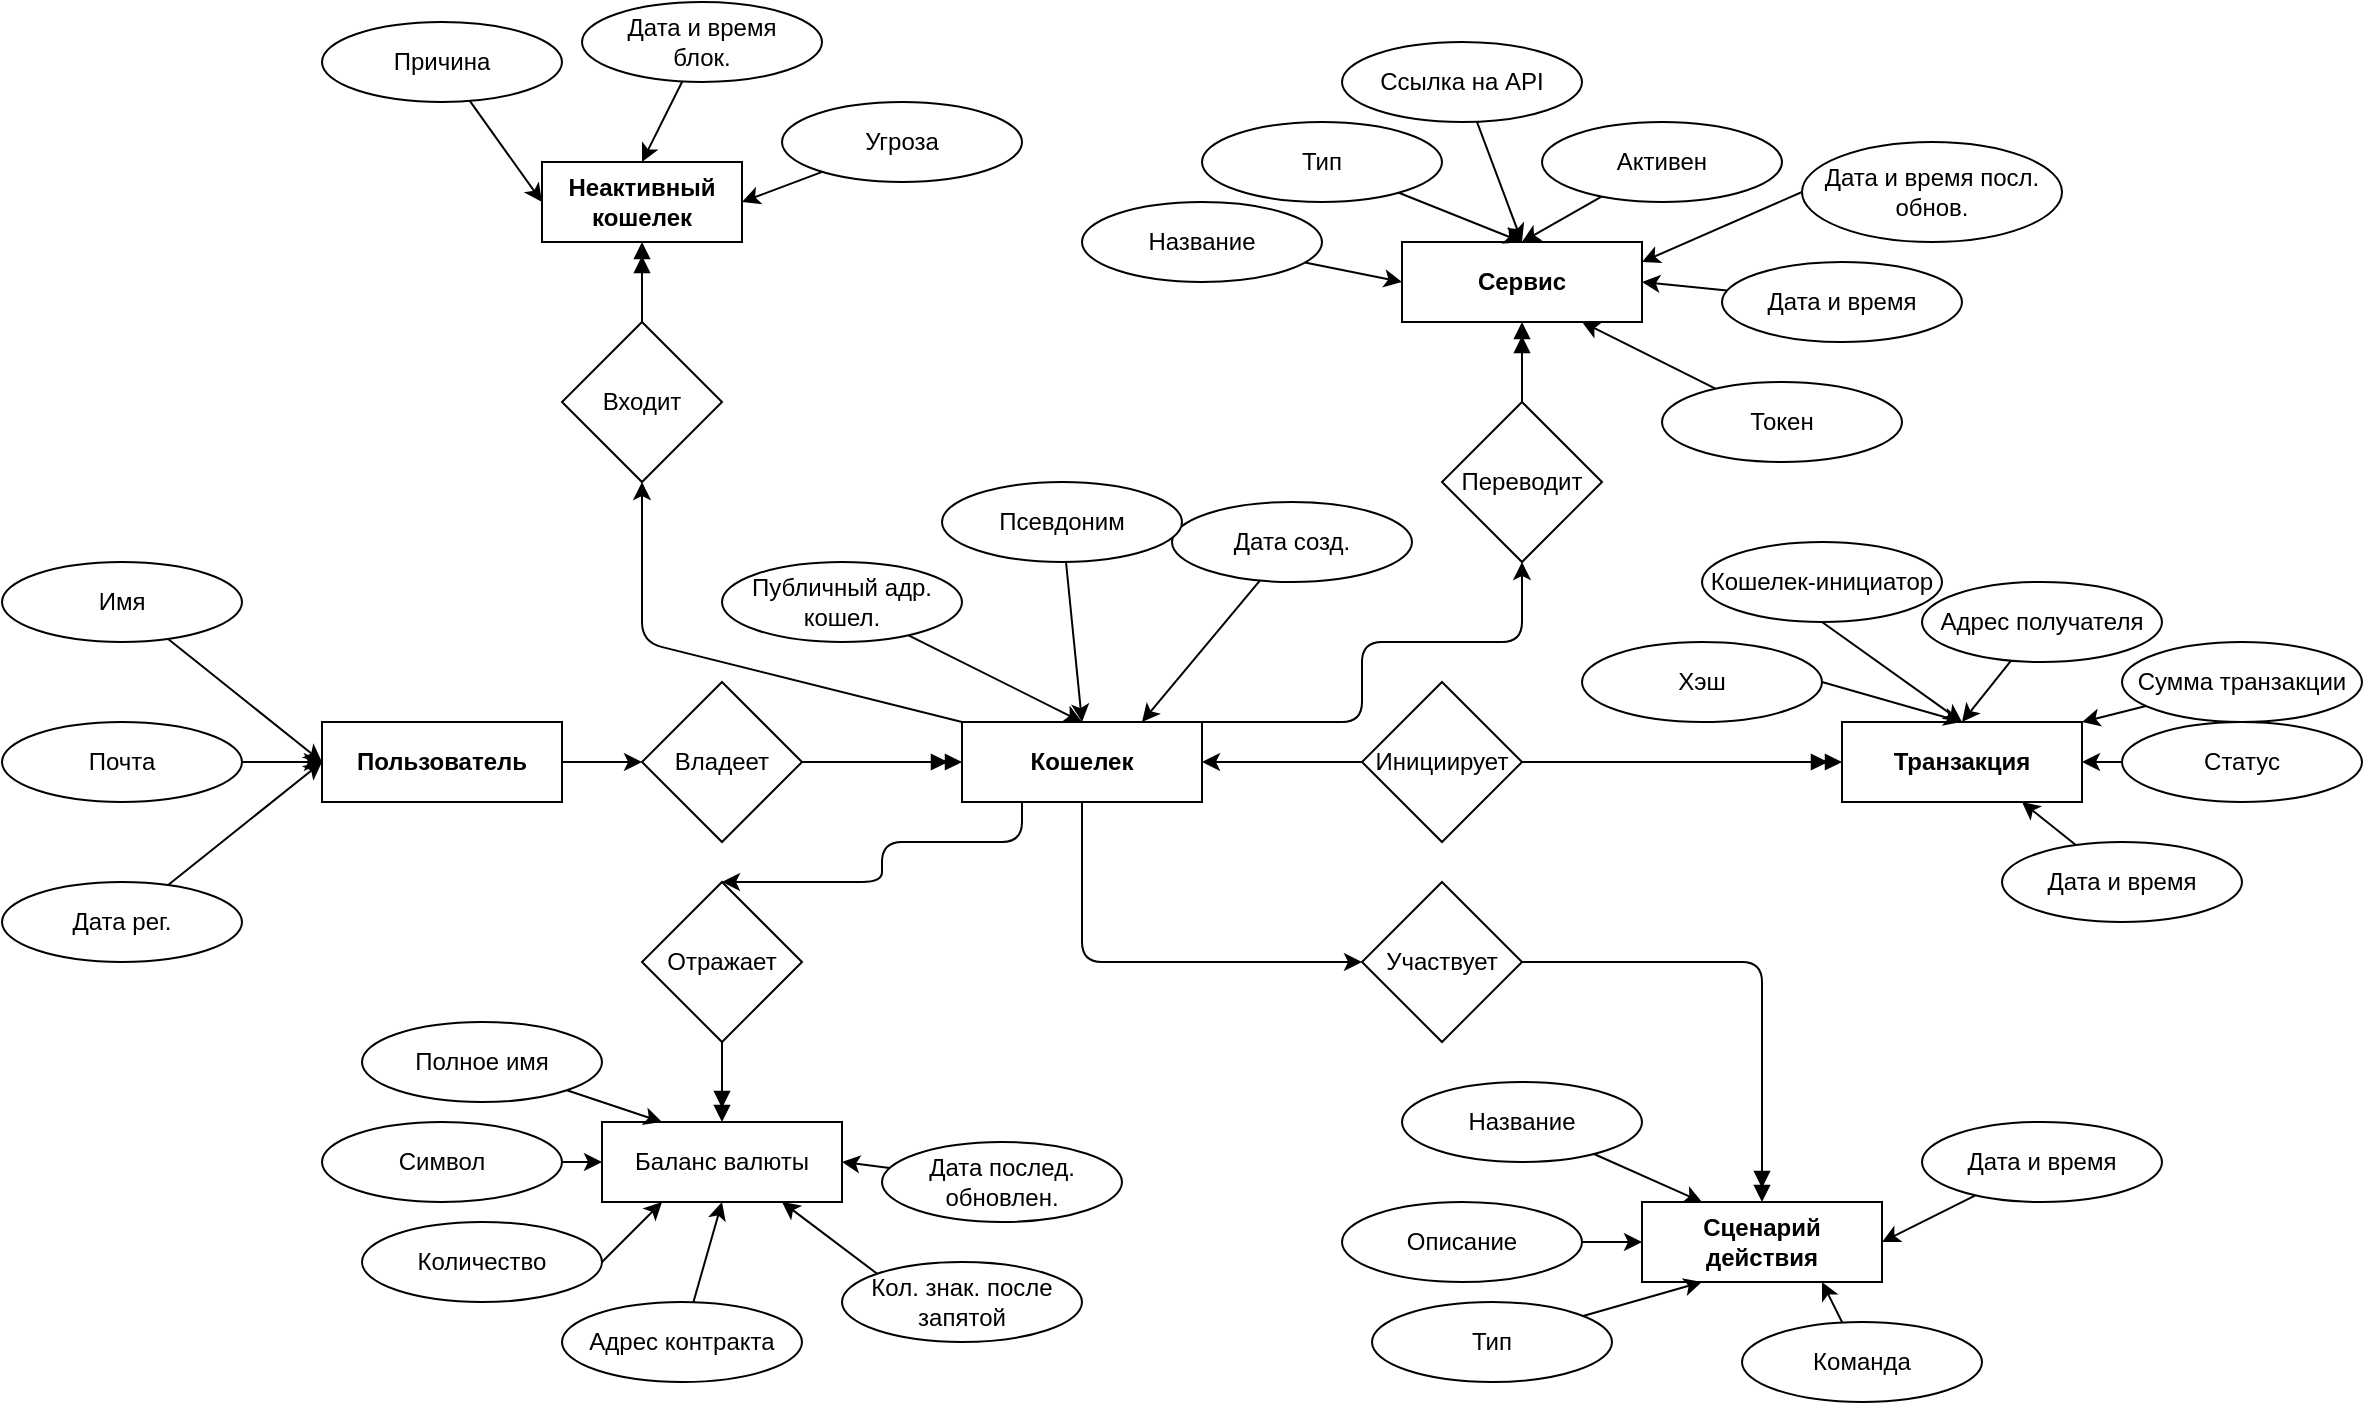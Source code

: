 <mxfile>
    <diagram id="Eth7Fp71FNX5mIKtPomX" name="Page-1">
        <mxGraphModel dx="1821" dy="764" grid="1" gridSize="10" guides="1" tooltips="1" connect="1" arrows="1" fold="1" page="1" pageScale="1" pageWidth="850" pageHeight="1100" math="0" shadow="0">
            <root>
                <mxCell id="0"/>
                <mxCell id="1" parent="0"/>
                <mxCell id="55" style="edgeStyle=none;html=1;entryX=0;entryY=0.5;entryDx=0;entryDy=0;" parent="1" source="32" target="54" edge="1">
                    <mxGeometry relative="1" as="geometry">
                        <Array as="points">
                            <mxPoint x="260" y="520"/>
                            <mxPoint x="260" y="560"/>
                            <mxPoint x="300" y="560"/>
                            <mxPoint x="360" y="560"/>
                        </Array>
                    </mxGeometry>
                </mxCell>
                <mxCell id="118" style="edgeStyle=none;html=1;exitX=0.25;exitY=1;exitDx=0;exitDy=0;entryX=0.5;entryY=0;entryDx=0;entryDy=0;" edge="1" parent="1" source="32" target="116">
                    <mxGeometry relative="1" as="geometry">
                        <Array as="points">
                            <mxPoint x="230" y="500"/>
                            <mxPoint x="160" y="500"/>
                            <mxPoint x="160" y="520"/>
                        </Array>
                    </mxGeometry>
                </mxCell>
                <mxCell id="143" style="edgeStyle=none;html=1;exitX=1;exitY=0;exitDx=0;exitDy=0;entryX=0.5;entryY=1;entryDx=0;entryDy=0;" edge="1" parent="1" source="32" target="63">
                    <mxGeometry relative="1" as="geometry">
                        <Array as="points">
                            <mxPoint x="400" y="440"/>
                            <mxPoint x="400" y="400"/>
                            <mxPoint x="480" y="400"/>
                        </Array>
                    </mxGeometry>
                </mxCell>
                <mxCell id="161" style="edgeStyle=none;html=1;exitX=0;exitY=0;exitDx=0;exitDy=0;entryX=0.5;entryY=1;entryDx=0;entryDy=0;" edge="1" parent="1" source="32" target="70">
                    <mxGeometry relative="1" as="geometry">
                        <Array as="points">
                            <mxPoint x="40" y="400"/>
                        </Array>
                    </mxGeometry>
                </mxCell>
                <mxCell id="32" value="&lt;strong data-end=&quot;286&quot; data-start=&quot;266&quot;&gt;Кошелек&lt;/strong&gt;" style="rounded=0;whiteSpace=wrap;html=1;" parent="1" vertex="1">
                    <mxGeometry x="200" y="440" width="120" height="40" as="geometry"/>
                </mxCell>
                <mxCell id="35" value="&lt;strong data-end=&quot;913&quot; data-start=&quot;885&quot;&gt;Транзакция&lt;/strong&gt;" style="rounded=0;whiteSpace=wrap;html=1;" parent="1" vertex="1">
                    <mxGeometry x="640" y="440" width="120" height="40" as="geometry"/>
                </mxCell>
                <mxCell id="38" style="edgeStyle=none;html=1;entryX=1;entryY=0.5;entryDx=0;entryDy=0;" parent="1" source="40" target="32" edge="1">
                    <mxGeometry relative="1" as="geometry"/>
                </mxCell>
                <mxCell id="39" style="edgeStyle=none;html=1;entryX=0;entryY=0.5;entryDx=0;entryDy=0;endArrow=doubleBlock;endFill=1;" parent="1" source="40" target="35" edge="1">
                    <mxGeometry relative="1" as="geometry"/>
                </mxCell>
                <mxCell id="40" value="Инициирует" style="rhombus;whiteSpace=wrap;html=1;" parent="1" vertex="1">
                    <mxGeometry x="400" y="420" width="80" height="80" as="geometry"/>
                </mxCell>
                <mxCell id="53" value="&lt;strong data-end=&quot;1103&quot; data-start=&quot;1066&quot;&gt;Сценарий действия&lt;/strong&gt;" style="rounded=0;whiteSpace=wrap;html=1;" parent="1" vertex="1">
                    <mxGeometry x="540" y="680" width="120" height="40" as="geometry"/>
                </mxCell>
                <mxCell id="56" style="edgeStyle=none;html=1;entryX=0.5;entryY=0;entryDx=0;entryDy=0;endArrow=doubleBlock;endFill=1;exitX=1;exitY=0.5;exitDx=0;exitDy=0;" parent="1" source="54" target="53" edge="1">
                    <mxGeometry relative="1" as="geometry">
                        <mxPoint x="580" y="560" as="sourcePoint"/>
                        <Array as="points">
                            <mxPoint x="600" y="560"/>
                        </Array>
                    </mxGeometry>
                </mxCell>
                <mxCell id="54" value="Участвует" style="rhombus;whiteSpace=wrap;html=1;" parent="1" vertex="1">
                    <mxGeometry x="400" y="520" width="80" height="80" as="geometry"/>
                </mxCell>
                <mxCell id="59" style="edgeStyle=none;html=1;entryX=0;entryY=0.5;entryDx=0;entryDy=0;" parent="1" source="57" target="58" edge="1">
                    <mxGeometry relative="1" as="geometry"/>
                </mxCell>
                <mxCell id="57" value="&lt;b&gt;Пользователь&lt;/b&gt;" style="rounded=0;whiteSpace=wrap;html=1;" parent="1" vertex="1">
                    <mxGeometry x="-120" y="440" width="120" height="40" as="geometry"/>
                </mxCell>
                <mxCell id="60" style="edgeStyle=none;html=1;entryX=0;entryY=0.5;entryDx=0;entryDy=0;endArrow=doubleBlock;endFill=1;" parent="1" source="58" target="32" edge="1">
                    <mxGeometry relative="1" as="geometry"/>
                </mxCell>
                <mxCell id="58" value="Владеет" style="rhombus;whiteSpace=wrap;html=1;" parent="1" vertex="1">
                    <mxGeometry x="40" y="420" width="80" height="80" as="geometry"/>
                </mxCell>
                <mxCell id="62" value="&lt;strong data-end=&quot;286&quot; data-start=&quot;266&quot;&gt;Сервис&lt;/strong&gt;" style="rounded=0;whiteSpace=wrap;html=1;" parent="1" vertex="1">
                    <mxGeometry x="420" y="200" width="120" height="40" as="geometry"/>
                </mxCell>
                <mxCell id="68" style="edgeStyle=none;html=1;entryX=0.5;entryY=1;entryDx=0;entryDy=0;endArrow=doubleBlock;endFill=1;" parent="1" source="63" target="62" edge="1">
                    <mxGeometry relative="1" as="geometry"/>
                </mxCell>
                <mxCell id="63" value="Переводит" style="rhombus;whiteSpace=wrap;html=1;" parent="1" vertex="1">
                    <mxGeometry x="440" y="280" width="80" height="80" as="geometry"/>
                </mxCell>
                <mxCell id="69" value="&lt;strong data-end=&quot;286&quot; data-start=&quot;266&quot;&gt;Неактивный кошелек&lt;/strong&gt;" style="rounded=0;whiteSpace=wrap;html=1;" parent="1" vertex="1">
                    <mxGeometry x="-10" y="160" width="100" height="40" as="geometry"/>
                </mxCell>
                <mxCell id="72" style="edgeStyle=none;html=1;entryX=0.5;entryY=1;entryDx=0;entryDy=0;endArrow=doubleBlock;endFill=1;exitX=0.5;exitY=0;exitDx=0;exitDy=0;" parent="1" source="70" target="69" edge="1">
                    <mxGeometry relative="1" as="geometry"/>
                </mxCell>
                <mxCell id="70" value="Входит" style="rhombus;whiteSpace=wrap;html=1;" parent="1" vertex="1">
                    <mxGeometry y="240" width="80" height="80" as="geometry"/>
                </mxCell>
                <mxCell id="82" style="edgeStyle=none;html=1;entryX=0;entryY=0.5;entryDx=0;entryDy=0;" edge="1" parent="1" source="77" target="57">
                    <mxGeometry relative="1" as="geometry"/>
                </mxCell>
                <mxCell id="77" value="Имя" style="ellipse;whiteSpace=wrap;html=1;" vertex="1" parent="1">
                    <mxGeometry x="-280" y="360" width="120" height="40" as="geometry"/>
                </mxCell>
                <mxCell id="84" style="edgeStyle=none;html=1;entryX=0;entryY=0.5;entryDx=0;entryDy=0;" edge="1" parent="1" source="78" target="57">
                    <mxGeometry relative="1" as="geometry"/>
                </mxCell>
                <mxCell id="78" value="Почта" style="ellipse;whiteSpace=wrap;html=1;" vertex="1" parent="1">
                    <mxGeometry x="-280" y="440" width="120" height="40" as="geometry"/>
                </mxCell>
                <mxCell id="86" style="edgeStyle=none;html=1;entryX=0;entryY=0.5;entryDx=0;entryDy=0;" edge="1" parent="1" source="79" target="57">
                    <mxGeometry relative="1" as="geometry"/>
                </mxCell>
                <mxCell id="79" value="Дата рег." style="ellipse;whiteSpace=wrap;html=1;" vertex="1" parent="1">
                    <mxGeometry x="-280" y="520" width="120" height="40" as="geometry"/>
                </mxCell>
                <mxCell id="90" style="edgeStyle=none;html=1;entryX=0.5;entryY=0;entryDx=0;entryDy=0;" edge="1" parent="1" source="87" target="32">
                    <mxGeometry relative="1" as="geometry"/>
                </mxCell>
                <mxCell id="87" value="Публичный адр. кошел." style="ellipse;whiteSpace=wrap;html=1;" vertex="1" parent="1">
                    <mxGeometry x="80" y="360" width="120" height="40" as="geometry"/>
                </mxCell>
                <mxCell id="92" style="edgeStyle=none;html=1;entryX=0.75;entryY=0;entryDx=0;entryDy=0;" edge="1" parent="1" source="89" target="32">
                    <mxGeometry relative="1" as="geometry"/>
                </mxCell>
                <mxCell id="89" value="Дата созд." style="ellipse;whiteSpace=wrap;html=1;" vertex="1" parent="1">
                    <mxGeometry x="305" y="330" width="120" height="40" as="geometry"/>
                </mxCell>
                <mxCell id="111" style="edgeStyle=none;html=1;entryX=0.5;entryY=0;entryDx=0;entryDy=0;exitX=1;exitY=0.5;exitDx=0;exitDy=0;" edge="1" parent="1" source="94" target="35">
                    <mxGeometry relative="1" as="geometry">
                        <mxPoint x="633.666" y="428.944" as="sourcePoint"/>
                    </mxGeometry>
                </mxCell>
                <mxCell id="94" value="Хэш" style="ellipse;whiteSpace=wrap;html=1;" vertex="1" parent="1">
                    <mxGeometry x="510" y="400" width="120" height="40" as="geometry"/>
                </mxCell>
                <mxCell id="110" style="edgeStyle=none;html=1;exitX=0.5;exitY=1;exitDx=0;exitDy=0;entryX=0.5;entryY=0;entryDx=0;entryDy=0;" edge="1" parent="1" source="95" target="35">
                    <mxGeometry relative="1" as="geometry"/>
                </mxCell>
                <mxCell id="95" value="Кошелек-инициатор" style="ellipse;whiteSpace=wrap;html=1;" vertex="1" parent="1">
                    <mxGeometry x="570" y="350" width="120" height="40" as="geometry"/>
                </mxCell>
                <mxCell id="109" style="edgeStyle=none;html=1;entryX=0.5;entryY=0;entryDx=0;entryDy=0;" edge="1" parent="1" source="97" target="35">
                    <mxGeometry relative="1" as="geometry"/>
                </mxCell>
                <mxCell id="97" value="Адрес получателя" style="ellipse;whiteSpace=wrap;html=1;" vertex="1" parent="1">
                    <mxGeometry x="680" y="370" width="120" height="40" as="geometry"/>
                </mxCell>
                <mxCell id="108" style="edgeStyle=none;html=1;entryX=1;entryY=0;entryDx=0;entryDy=0;" edge="1" parent="1" source="98" target="35">
                    <mxGeometry relative="1" as="geometry"/>
                </mxCell>
                <mxCell id="98" value="Сумма транзакции" style="ellipse;whiteSpace=wrap;html=1;" vertex="1" parent="1">
                    <mxGeometry x="780" y="400" width="120" height="40" as="geometry"/>
                </mxCell>
                <mxCell id="107" style="edgeStyle=none;html=1;entryX=1;entryY=0.5;entryDx=0;entryDy=0;" edge="1" parent="1" source="99" target="35">
                    <mxGeometry relative="1" as="geometry"/>
                </mxCell>
                <mxCell id="99" value="Статус" style="ellipse;whiteSpace=wrap;html=1;" vertex="1" parent="1">
                    <mxGeometry x="780" y="440" width="120" height="40" as="geometry"/>
                </mxCell>
                <mxCell id="106" style="edgeStyle=none;html=1;entryX=0.75;entryY=1;entryDx=0;entryDy=0;" edge="1" parent="1" source="100" target="35">
                    <mxGeometry relative="1" as="geometry"/>
                </mxCell>
                <mxCell id="100" value="Дата и время" style="ellipse;whiteSpace=wrap;html=1;" vertex="1" parent="1">
                    <mxGeometry x="720" y="500" width="120" height="40" as="geometry"/>
                </mxCell>
                <mxCell id="114" style="edgeStyle=none;html=1;entryX=0.5;entryY=0;entryDx=0;entryDy=0;" edge="1" parent="1" source="113" target="32">
                    <mxGeometry relative="1" as="geometry"/>
                </mxCell>
                <mxCell id="113" value="Псевдоним " style="ellipse;whiteSpace=wrap;html=1;" vertex="1" parent="1">
                    <mxGeometry x="190" y="320" width="120" height="40" as="geometry"/>
                </mxCell>
                <mxCell id="115" value="Баланс валюты" style="rounded=0;whiteSpace=wrap;html=1;" vertex="1" parent="1">
                    <mxGeometry x="20" y="640" width="120" height="40" as="geometry"/>
                </mxCell>
                <mxCell id="119" style="edgeStyle=none;html=1;entryX=0.5;entryY=0;entryDx=0;entryDy=0;endArrow=doubleBlock;endFill=1;" edge="1" parent="1" source="116" target="115">
                    <mxGeometry relative="1" as="geometry"/>
                </mxCell>
                <mxCell id="116" value="Отражает" style="rhombus;whiteSpace=wrap;html=1;" vertex="1" parent="1">
                    <mxGeometry x="40" y="520" width="80" height="80" as="geometry"/>
                </mxCell>
                <mxCell id="127" style="edgeStyle=none;html=1;entryX=0;entryY=0.5;entryDx=0;entryDy=0;" edge="1" parent="1" source="120" target="115">
                    <mxGeometry relative="1" as="geometry"/>
                </mxCell>
                <mxCell id="120" value="Символ" style="ellipse;whiteSpace=wrap;html=1;" vertex="1" parent="1">
                    <mxGeometry x="-120" y="640" width="120" height="40" as="geometry"/>
                </mxCell>
                <mxCell id="126" style="edgeStyle=none;html=1;entryX=0.25;entryY=0;entryDx=0;entryDy=0;" edge="1" parent="1" source="121" target="115">
                    <mxGeometry relative="1" as="geometry"/>
                </mxCell>
                <mxCell id="121" value="Полное имя" style="ellipse;whiteSpace=wrap;html=1;" vertex="1" parent="1">
                    <mxGeometry x="-100" y="590" width="120" height="40" as="geometry"/>
                </mxCell>
                <mxCell id="129" style="edgeStyle=none;html=1;entryX=0.5;entryY=1;entryDx=0;entryDy=0;" edge="1" parent="1" source="122" target="115">
                    <mxGeometry relative="1" as="geometry"/>
                </mxCell>
                <mxCell id="122" value="Адрес контракта" style="ellipse;whiteSpace=wrap;html=1;" vertex="1" parent="1">
                    <mxGeometry y="730" width="120" height="40" as="geometry"/>
                </mxCell>
                <mxCell id="128" style="edgeStyle=none;html=1;exitX=1;exitY=0.5;exitDx=0;exitDy=0;entryX=0.25;entryY=1;entryDx=0;entryDy=0;" edge="1" parent="1" source="123" target="115">
                    <mxGeometry relative="1" as="geometry"/>
                </mxCell>
                <mxCell id="123" value="Количество" style="ellipse;whiteSpace=wrap;html=1;" vertex="1" parent="1">
                    <mxGeometry x="-100" y="690" width="120" height="40" as="geometry"/>
                </mxCell>
                <mxCell id="130" style="edgeStyle=none;html=1;exitX=0;exitY=0;exitDx=0;exitDy=0;entryX=0.75;entryY=1;entryDx=0;entryDy=0;" edge="1" parent="1" source="124" target="115">
                    <mxGeometry relative="1" as="geometry"/>
                </mxCell>
                <mxCell id="124" value="Кол. знак. после запятой" style="ellipse;whiteSpace=wrap;html=1;" vertex="1" parent="1">
                    <mxGeometry x="140" y="710" width="120" height="40" as="geometry"/>
                </mxCell>
                <mxCell id="131" style="edgeStyle=none;html=1;entryX=1;entryY=0.5;entryDx=0;entryDy=0;" edge="1" parent="1" source="125" target="115">
                    <mxGeometry relative="1" as="geometry"/>
                </mxCell>
                <mxCell id="125" value="Дата послед. обновлен." style="ellipse;whiteSpace=wrap;html=1;" vertex="1" parent="1">
                    <mxGeometry x="160" y="650" width="120" height="40" as="geometry"/>
                </mxCell>
                <mxCell id="139" style="edgeStyle=none;html=1;entryX=0.25;entryY=1;entryDx=0;entryDy=0;" edge="1" parent="1" source="132" target="53">
                    <mxGeometry relative="1" as="geometry"/>
                </mxCell>
                <mxCell id="132" value="Тип" style="ellipse;whiteSpace=wrap;html=1;" vertex="1" parent="1">
                    <mxGeometry x="405" y="730" width="120" height="40" as="geometry"/>
                </mxCell>
                <mxCell id="137" style="edgeStyle=none;html=1;entryX=0.25;entryY=0;entryDx=0;entryDy=0;" edge="1" parent="1" source="133" target="53">
                    <mxGeometry relative="1" as="geometry"/>
                </mxCell>
                <mxCell id="133" value="Название" style="ellipse;whiteSpace=wrap;html=1;" vertex="1" parent="1">
                    <mxGeometry x="420" y="620" width="120" height="40" as="geometry"/>
                </mxCell>
                <mxCell id="138" style="edgeStyle=none;html=1;entryX=0;entryY=0.5;entryDx=0;entryDy=0;" edge="1" parent="1" source="134" target="53">
                    <mxGeometry relative="1" as="geometry"/>
                </mxCell>
                <mxCell id="134" value="Описание" style="ellipse;whiteSpace=wrap;html=1;" vertex="1" parent="1">
                    <mxGeometry x="390" y="680" width="120" height="40" as="geometry"/>
                </mxCell>
                <mxCell id="142" style="edgeStyle=none;html=1;entryX=1;entryY=0.5;entryDx=0;entryDy=0;" edge="1" parent="1" source="135" target="53">
                    <mxGeometry relative="1" as="geometry"/>
                </mxCell>
                <mxCell id="135" value="Дата и время" style="ellipse;whiteSpace=wrap;html=1;" vertex="1" parent="1">
                    <mxGeometry x="680" y="640" width="120" height="40" as="geometry"/>
                </mxCell>
                <mxCell id="141" style="edgeStyle=none;html=1;entryX=0.75;entryY=1;entryDx=0;entryDy=0;" edge="1" parent="1" source="136" target="53">
                    <mxGeometry relative="1" as="geometry"/>
                </mxCell>
                <mxCell id="136" value="Команда" style="ellipse;whiteSpace=wrap;html=1;" vertex="1" parent="1">
                    <mxGeometry x="590" y="740" width="120" height="40" as="geometry"/>
                </mxCell>
                <mxCell id="152" style="edgeStyle=none;html=1;entryX=0;entryY=0.5;entryDx=0;entryDy=0;" edge="1" parent="1" source="145" target="62">
                    <mxGeometry relative="1" as="geometry"/>
                </mxCell>
                <mxCell id="145" value="Название" style="ellipse;whiteSpace=wrap;html=1;" vertex="1" parent="1">
                    <mxGeometry x="260" y="180" width="120" height="40" as="geometry"/>
                </mxCell>
                <mxCell id="153" style="edgeStyle=none;html=1;entryX=0.5;entryY=0;entryDx=0;entryDy=0;" edge="1" parent="1" source="146" target="62">
                    <mxGeometry relative="1" as="geometry"/>
                </mxCell>
                <mxCell id="146" value="Тип" style="ellipse;whiteSpace=wrap;html=1;" vertex="1" parent="1">
                    <mxGeometry x="320" y="140" width="120" height="40" as="geometry"/>
                </mxCell>
                <mxCell id="154" style="edgeStyle=none;html=1;entryX=0.5;entryY=0;entryDx=0;entryDy=0;" edge="1" parent="1" source="147" target="62">
                    <mxGeometry relative="1" as="geometry"/>
                </mxCell>
                <mxCell id="147" value="Ссылка на API" style="ellipse;whiteSpace=wrap;html=1;" vertex="1" parent="1">
                    <mxGeometry x="390" y="100" width="120" height="40" as="geometry"/>
                </mxCell>
                <mxCell id="155" style="edgeStyle=none;html=1;entryX=0.5;entryY=0;entryDx=0;entryDy=0;" edge="1" parent="1" source="148" target="62">
                    <mxGeometry relative="1" as="geometry"/>
                </mxCell>
                <mxCell id="148" value="Активен" style="ellipse;whiteSpace=wrap;html=1;" vertex="1" parent="1">
                    <mxGeometry x="490" y="140" width="120" height="40" as="geometry"/>
                </mxCell>
                <mxCell id="157" style="edgeStyle=none;html=1;entryX=1;entryY=0.5;entryDx=0;entryDy=0;" edge="1" parent="1" source="149" target="62">
                    <mxGeometry relative="1" as="geometry"/>
                </mxCell>
                <mxCell id="149" value="Дата и время" style="ellipse;whiteSpace=wrap;html=1;" vertex="1" parent="1">
                    <mxGeometry x="580" y="210" width="120" height="40" as="geometry"/>
                </mxCell>
                <mxCell id="156" style="edgeStyle=none;html=1;exitX=0;exitY=0.5;exitDx=0;exitDy=0;entryX=1;entryY=0.25;entryDx=0;entryDy=0;" edge="1" parent="1" source="150" target="62">
                    <mxGeometry relative="1" as="geometry"/>
                </mxCell>
                <mxCell id="150" value="Дата и время посл.&lt;div&gt;обнов.&lt;/div&gt;" style="ellipse;whiteSpace=wrap;html=1;" vertex="1" parent="1">
                    <mxGeometry x="620" y="150" width="130" height="50" as="geometry"/>
                </mxCell>
                <mxCell id="165" style="edgeStyle=none;html=1;entryX=0.75;entryY=1;entryDx=0;entryDy=0;" edge="1" parent="1" source="151" target="62">
                    <mxGeometry relative="1" as="geometry"/>
                </mxCell>
                <mxCell id="151" value="Токен" style="ellipse;whiteSpace=wrap;html=1;" vertex="1" parent="1">
                    <mxGeometry x="550" y="270" width="120" height="40" as="geometry"/>
                </mxCell>
                <mxCell id="162" style="edgeStyle=none;html=1;entryX=0;entryY=0.5;entryDx=0;entryDy=0;" edge="1" parent="1" source="158" target="69">
                    <mxGeometry relative="1" as="geometry"/>
                </mxCell>
                <mxCell id="158" value="Причина" style="ellipse;whiteSpace=wrap;html=1;" vertex="1" parent="1">
                    <mxGeometry x="-120" y="90" width="120" height="40" as="geometry"/>
                </mxCell>
                <mxCell id="163" style="edgeStyle=none;html=1;entryX=0.5;entryY=0;entryDx=0;entryDy=0;" edge="1" parent="1" source="159" target="69">
                    <mxGeometry relative="1" as="geometry"/>
                </mxCell>
                <mxCell id="159" value="Дата и время&lt;div&gt;блок.&lt;/div&gt;" style="ellipse;whiteSpace=wrap;html=1;" vertex="1" parent="1">
                    <mxGeometry x="10" y="80" width="120" height="40" as="geometry"/>
                </mxCell>
                <mxCell id="164" style="edgeStyle=none;html=1;entryX=1;entryY=0.5;entryDx=0;entryDy=0;" edge="1" parent="1" source="160" target="69">
                    <mxGeometry relative="1" as="geometry"/>
                </mxCell>
                <mxCell id="160" value="Угроза" style="ellipse;whiteSpace=wrap;html=1;" vertex="1" parent="1">
                    <mxGeometry x="110" y="130" width="120" height="40" as="geometry"/>
                </mxCell>
            </root>
        </mxGraphModel>
    </diagram>
</mxfile>